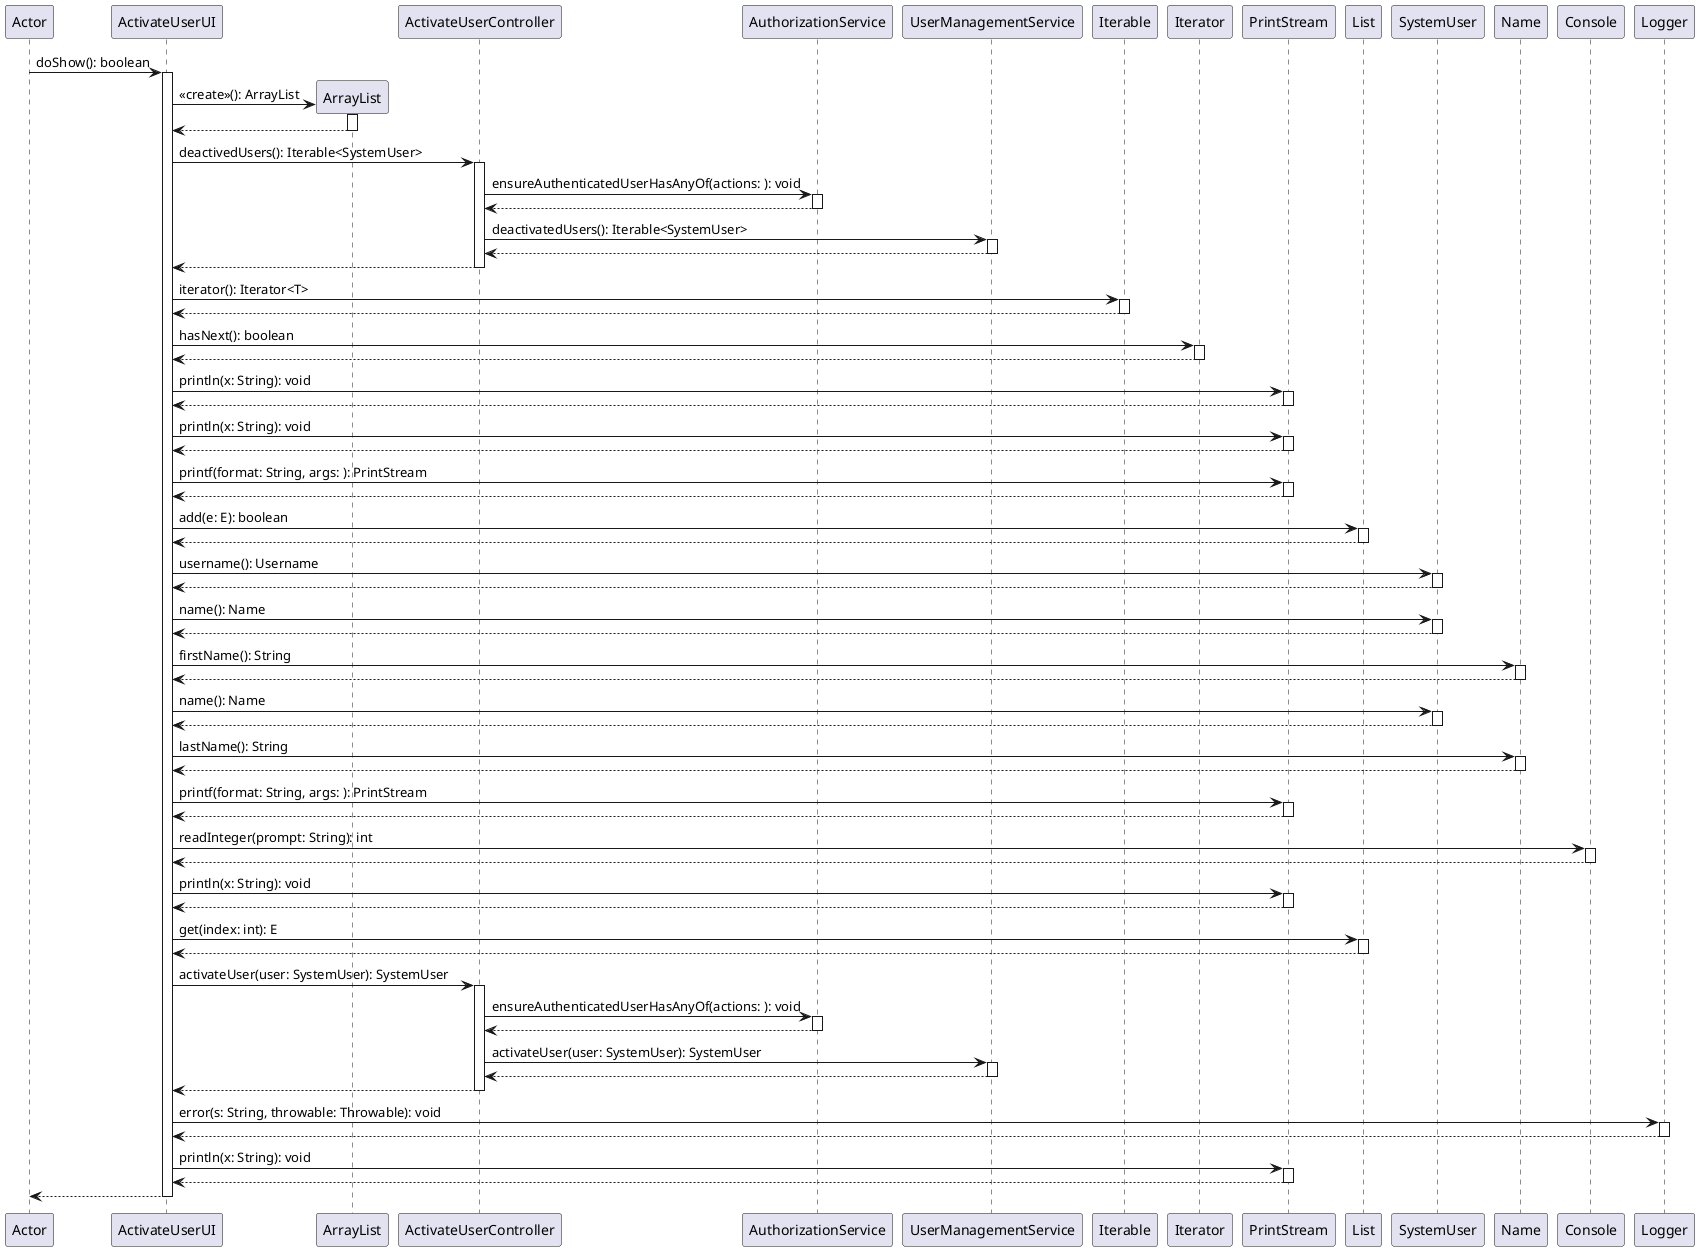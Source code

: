 @startuml
participant Actor
Actor -> ActivateUserUI : doShow(): boolean
activate ActivateUserUI
create ArrayList
ActivateUserUI -> ArrayList : <<create>>(): ArrayList
activate ArrayList
ArrayList --> ActivateUserUI
deactivate ArrayList
ActivateUserUI -> ActivateUserController : deactivedUsers(): Iterable<SystemUser>
activate ActivateUserController
ActivateUserController -> AuthorizationService : ensureAuthenticatedUserHasAnyOf(actions: ): void
activate AuthorizationService
AuthorizationService --> ActivateUserController
deactivate AuthorizationService
ActivateUserController -> UserManagementService : deactivatedUsers(): Iterable<SystemUser>
activate UserManagementService
UserManagementService --> ActivateUserController
deactivate UserManagementService
ActivateUserController --> ActivateUserUI
deactivate ActivateUserController
ActivateUserUI -> Iterable : iterator(): Iterator<T>
activate Iterable
Iterable --> ActivateUserUI
deactivate Iterable
ActivateUserUI -> Iterator : hasNext(): boolean
activate Iterator
Iterator --> ActivateUserUI
deactivate Iterator
ActivateUserUI -> PrintStream : println(x: String): void
activate PrintStream
PrintStream --> ActivateUserUI
deactivate PrintStream
ActivateUserUI -> PrintStream : println(x: String): void
activate PrintStream
PrintStream --> ActivateUserUI
deactivate PrintStream
ActivateUserUI -> PrintStream : printf(format: String, args: ): PrintStream
activate PrintStream
PrintStream --> ActivateUserUI
deactivate PrintStream
ActivateUserUI -> List : add(e: E): boolean
activate List
List --> ActivateUserUI
deactivate List
ActivateUserUI -> SystemUser : username(): Username
activate SystemUser
SystemUser --> ActivateUserUI
deactivate SystemUser
ActivateUserUI -> SystemUser : name(): Name
activate SystemUser
SystemUser --> ActivateUserUI
deactivate SystemUser
ActivateUserUI -> Name : firstName(): String
activate Name
Name --> ActivateUserUI
deactivate Name
ActivateUserUI -> SystemUser : name(): Name
activate SystemUser
SystemUser --> ActivateUserUI
deactivate SystemUser
ActivateUserUI -> Name : lastName(): String
activate Name
Name --> ActivateUserUI
deactivate Name
ActivateUserUI -> PrintStream : printf(format: String, args: ): PrintStream
activate PrintStream
PrintStream --> ActivateUserUI
deactivate PrintStream
ActivateUserUI -> Console : readInteger(prompt: String): int
activate Console
Console --> ActivateUserUI
deactivate Console
ActivateUserUI -> PrintStream : println(x: String): void
activate PrintStream
PrintStream --> ActivateUserUI
deactivate PrintStream
ActivateUserUI -> List : get(index: int): E
activate List
List --> ActivateUserUI
deactivate List
ActivateUserUI -> ActivateUserController : activateUser(user: SystemUser): SystemUser
activate ActivateUserController
ActivateUserController -> AuthorizationService : ensureAuthenticatedUserHasAnyOf(actions: ): void
activate AuthorizationService
AuthorizationService --> ActivateUserController
deactivate AuthorizationService
ActivateUserController -> UserManagementService : activateUser(user: SystemUser): SystemUser
activate UserManagementService
UserManagementService --> ActivateUserController
deactivate UserManagementService
ActivateUserController --> ActivateUserUI
deactivate ActivateUserController
ActivateUserUI -> Logger : error(s: String, throwable: Throwable): void
activate Logger
Logger --> ActivateUserUI
deactivate Logger
ActivateUserUI -> PrintStream : println(x: String): void
activate PrintStream
PrintStream --> ActivateUserUI
deactivate PrintStream
return
@enduml